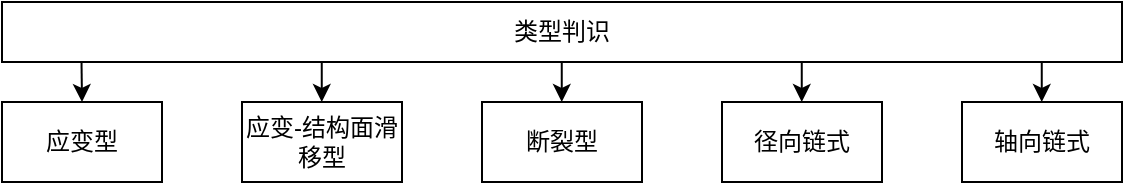 <mxfile version="28.2.0">
  <diagram name="第 1 页" id="sPMmEBT51DOr07PKQUzs">
    <mxGraphModel dx="875" dy="596" grid="1" gridSize="10" guides="1" tooltips="1" connect="1" arrows="1" fold="1" page="1" pageScale="1" pageWidth="827" pageHeight="1169" math="0" shadow="0">
      <root>
        <mxCell id="0" />
        <mxCell id="1" parent="0" />
        <mxCell id="Pf68YXGzQBQTcnj4pZRb-1" value="应变型" style="rounded=0;whiteSpace=wrap;html=1;" vertex="1" parent="1">
          <mxGeometry x="120" y="360" width="80" height="40" as="geometry" />
        </mxCell>
        <mxCell id="Pf68YXGzQBQTcnj4pZRb-2" value="应变-结构面滑移型" style="rounded=0;whiteSpace=wrap;html=1;" vertex="1" parent="1">
          <mxGeometry x="240" y="360" width="80" height="40" as="geometry" />
        </mxCell>
        <mxCell id="Pf68YXGzQBQTcnj4pZRb-3" value="断裂型" style="rounded=0;whiteSpace=wrap;html=1;" vertex="1" parent="1">
          <mxGeometry x="360" y="360" width="80" height="40" as="geometry" />
        </mxCell>
        <mxCell id="Pf68YXGzQBQTcnj4pZRb-4" value="径向链式" style="rounded=0;whiteSpace=wrap;html=1;" vertex="1" parent="1">
          <mxGeometry x="480" y="360" width="80" height="40" as="geometry" />
        </mxCell>
        <mxCell id="Pf68YXGzQBQTcnj4pZRb-5" value="轴向链式" style="rounded=0;whiteSpace=wrap;html=1;" vertex="1" parent="1">
          <mxGeometry x="600" y="360" width="80" height="40" as="geometry" />
        </mxCell>
        <mxCell id="Pf68YXGzQBQTcnj4pZRb-6" value="类型判识" style="rounded=0;whiteSpace=wrap;html=1;" vertex="1" parent="1">
          <mxGeometry x="120" y="310" width="560" height="30" as="geometry" />
        </mxCell>
        <mxCell id="Pf68YXGzQBQTcnj4pZRb-7" value="" style="endArrow=classic;html=1;rounded=0;exitX=0.071;exitY=1;exitDx=0;exitDy=0;exitPerimeter=0;entryX=0.5;entryY=0;entryDx=0;entryDy=0;" edge="1" parent="1" source="Pf68YXGzQBQTcnj4pZRb-6" target="Pf68YXGzQBQTcnj4pZRb-1">
          <mxGeometry width="50" height="50" relative="1" as="geometry">
            <mxPoint x="390" y="450" as="sourcePoint" />
            <mxPoint x="440" y="400" as="targetPoint" />
          </mxGeometry>
        </mxCell>
        <mxCell id="Pf68YXGzQBQTcnj4pZRb-8" value="" style="endArrow=classic;html=1;rounded=0;exitX=0.071;exitY=1;exitDx=0;exitDy=0;exitPerimeter=0;entryX=0.5;entryY=0;entryDx=0;entryDy=0;" edge="1" parent="1">
          <mxGeometry width="50" height="50" relative="1" as="geometry">
            <mxPoint x="279.88" y="340" as="sourcePoint" />
            <mxPoint x="279.88" y="360" as="targetPoint" />
          </mxGeometry>
        </mxCell>
        <mxCell id="Pf68YXGzQBQTcnj4pZRb-9" value="" style="endArrow=classic;html=1;rounded=0;exitX=0.071;exitY=1;exitDx=0;exitDy=0;exitPerimeter=0;entryX=0.5;entryY=0;entryDx=0;entryDy=0;" edge="1" parent="1">
          <mxGeometry width="50" height="50" relative="1" as="geometry">
            <mxPoint x="399.88" y="340" as="sourcePoint" />
            <mxPoint x="399.88" y="360" as="targetPoint" />
          </mxGeometry>
        </mxCell>
        <mxCell id="Pf68YXGzQBQTcnj4pZRb-10" value="" style="endArrow=classic;html=1;rounded=0;exitX=0.071;exitY=1;exitDx=0;exitDy=0;exitPerimeter=0;entryX=0.5;entryY=0;entryDx=0;entryDy=0;" edge="1" parent="1">
          <mxGeometry width="50" height="50" relative="1" as="geometry">
            <mxPoint x="519.88" y="340" as="sourcePoint" />
            <mxPoint x="519.88" y="360" as="targetPoint" />
          </mxGeometry>
        </mxCell>
        <mxCell id="Pf68YXGzQBQTcnj4pZRb-11" value="" style="endArrow=classic;html=1;rounded=0;exitX=0.071;exitY=1;exitDx=0;exitDy=0;exitPerimeter=0;entryX=0.5;entryY=0;entryDx=0;entryDy=0;" edge="1" parent="1">
          <mxGeometry width="50" height="50" relative="1" as="geometry">
            <mxPoint x="639.88" y="340" as="sourcePoint" />
            <mxPoint x="639.88" y="360" as="targetPoint" />
          </mxGeometry>
        </mxCell>
      </root>
    </mxGraphModel>
  </diagram>
</mxfile>
